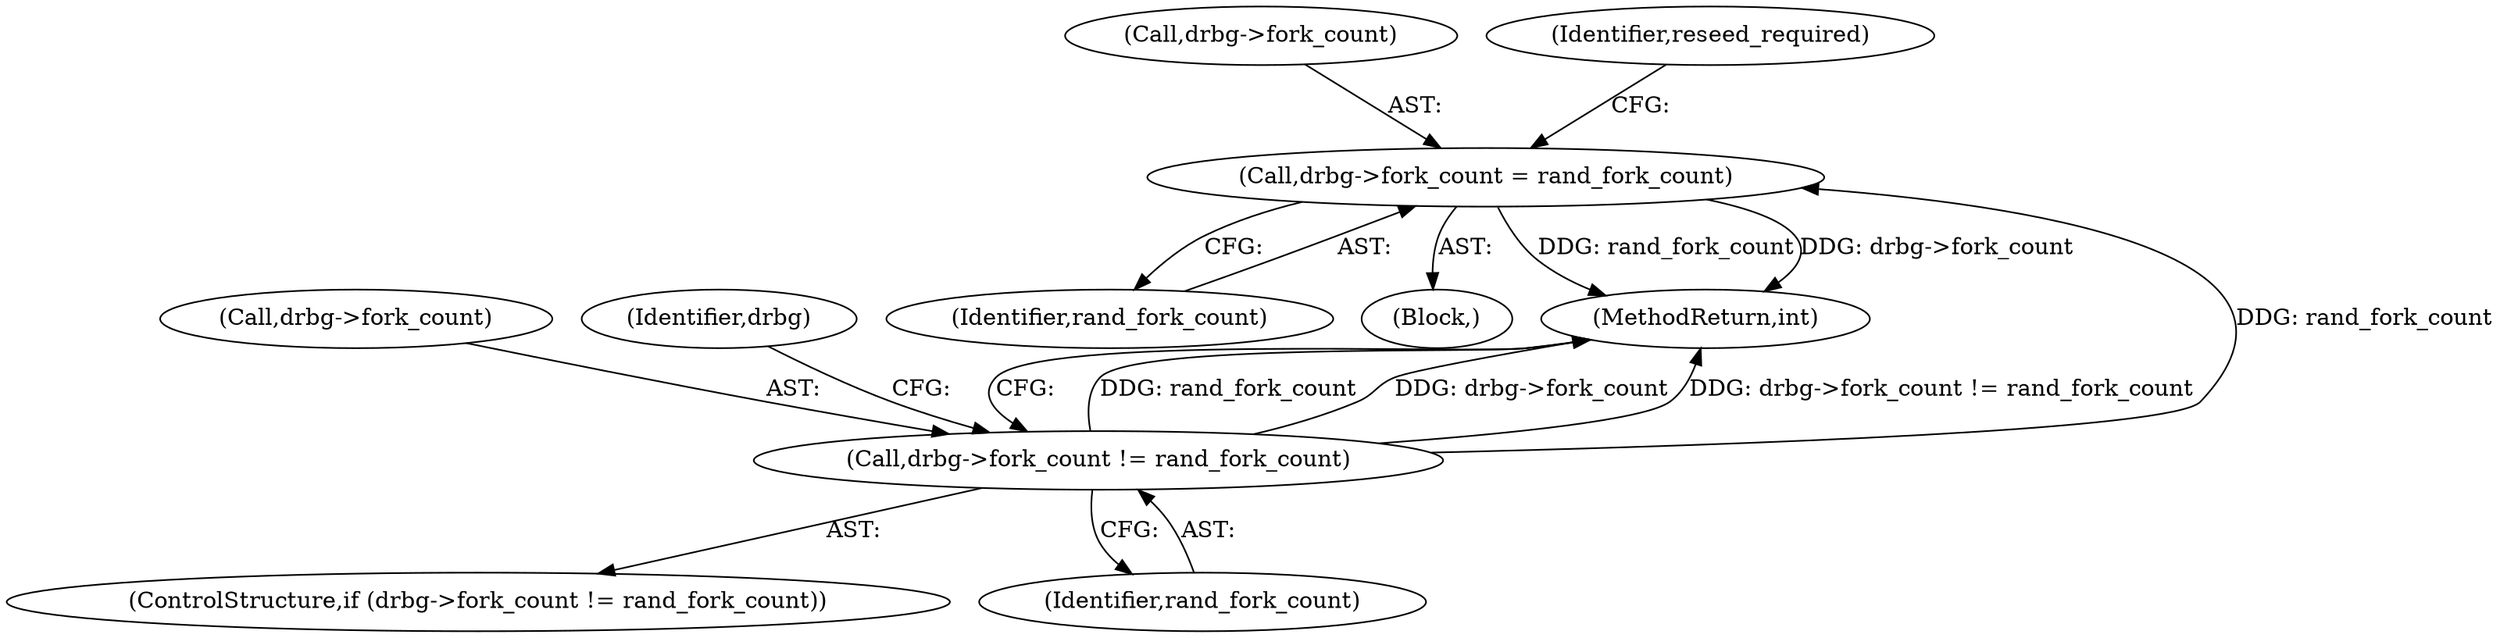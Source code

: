 digraph "0_openssl_1b0fe00e2704b5e20334a16d3c9099d1ba2ef1be_0@pointer" {
"1000181" [label="(Call,drbg->fork_count = rand_fork_count)"];
"1000175" [label="(Call,drbg->fork_count != rand_fork_count)"];
"1000185" [label="(Identifier,rand_fork_count)"];
"1000176" [label="(Call,drbg->fork_count)"];
"1000180" [label="(Block,)"];
"1000174" [label="(ControlStructure,if (drbg->fork_count != rand_fork_count))"];
"1000189" [label="(MethodReturn,int)"];
"1000179" [label="(Identifier,rand_fork_count)"];
"1000183" [label="(Identifier,drbg)"];
"1000175" [label="(Call,drbg->fork_count != rand_fork_count)"];
"1000182" [label="(Call,drbg->fork_count)"];
"1000187" [label="(Identifier,reseed_required)"];
"1000181" [label="(Call,drbg->fork_count = rand_fork_count)"];
"1000181" -> "1000180"  [label="AST: "];
"1000181" -> "1000185"  [label="CFG: "];
"1000182" -> "1000181"  [label="AST: "];
"1000185" -> "1000181"  [label="AST: "];
"1000187" -> "1000181"  [label="CFG: "];
"1000181" -> "1000189"  [label="DDG: rand_fork_count"];
"1000181" -> "1000189"  [label="DDG: drbg->fork_count"];
"1000175" -> "1000181"  [label="DDG: rand_fork_count"];
"1000175" -> "1000174"  [label="AST: "];
"1000175" -> "1000179"  [label="CFG: "];
"1000176" -> "1000175"  [label="AST: "];
"1000179" -> "1000175"  [label="AST: "];
"1000183" -> "1000175"  [label="CFG: "];
"1000189" -> "1000175"  [label="CFG: "];
"1000175" -> "1000189"  [label="DDG: rand_fork_count"];
"1000175" -> "1000189"  [label="DDG: drbg->fork_count"];
"1000175" -> "1000189"  [label="DDG: drbg->fork_count != rand_fork_count"];
}

